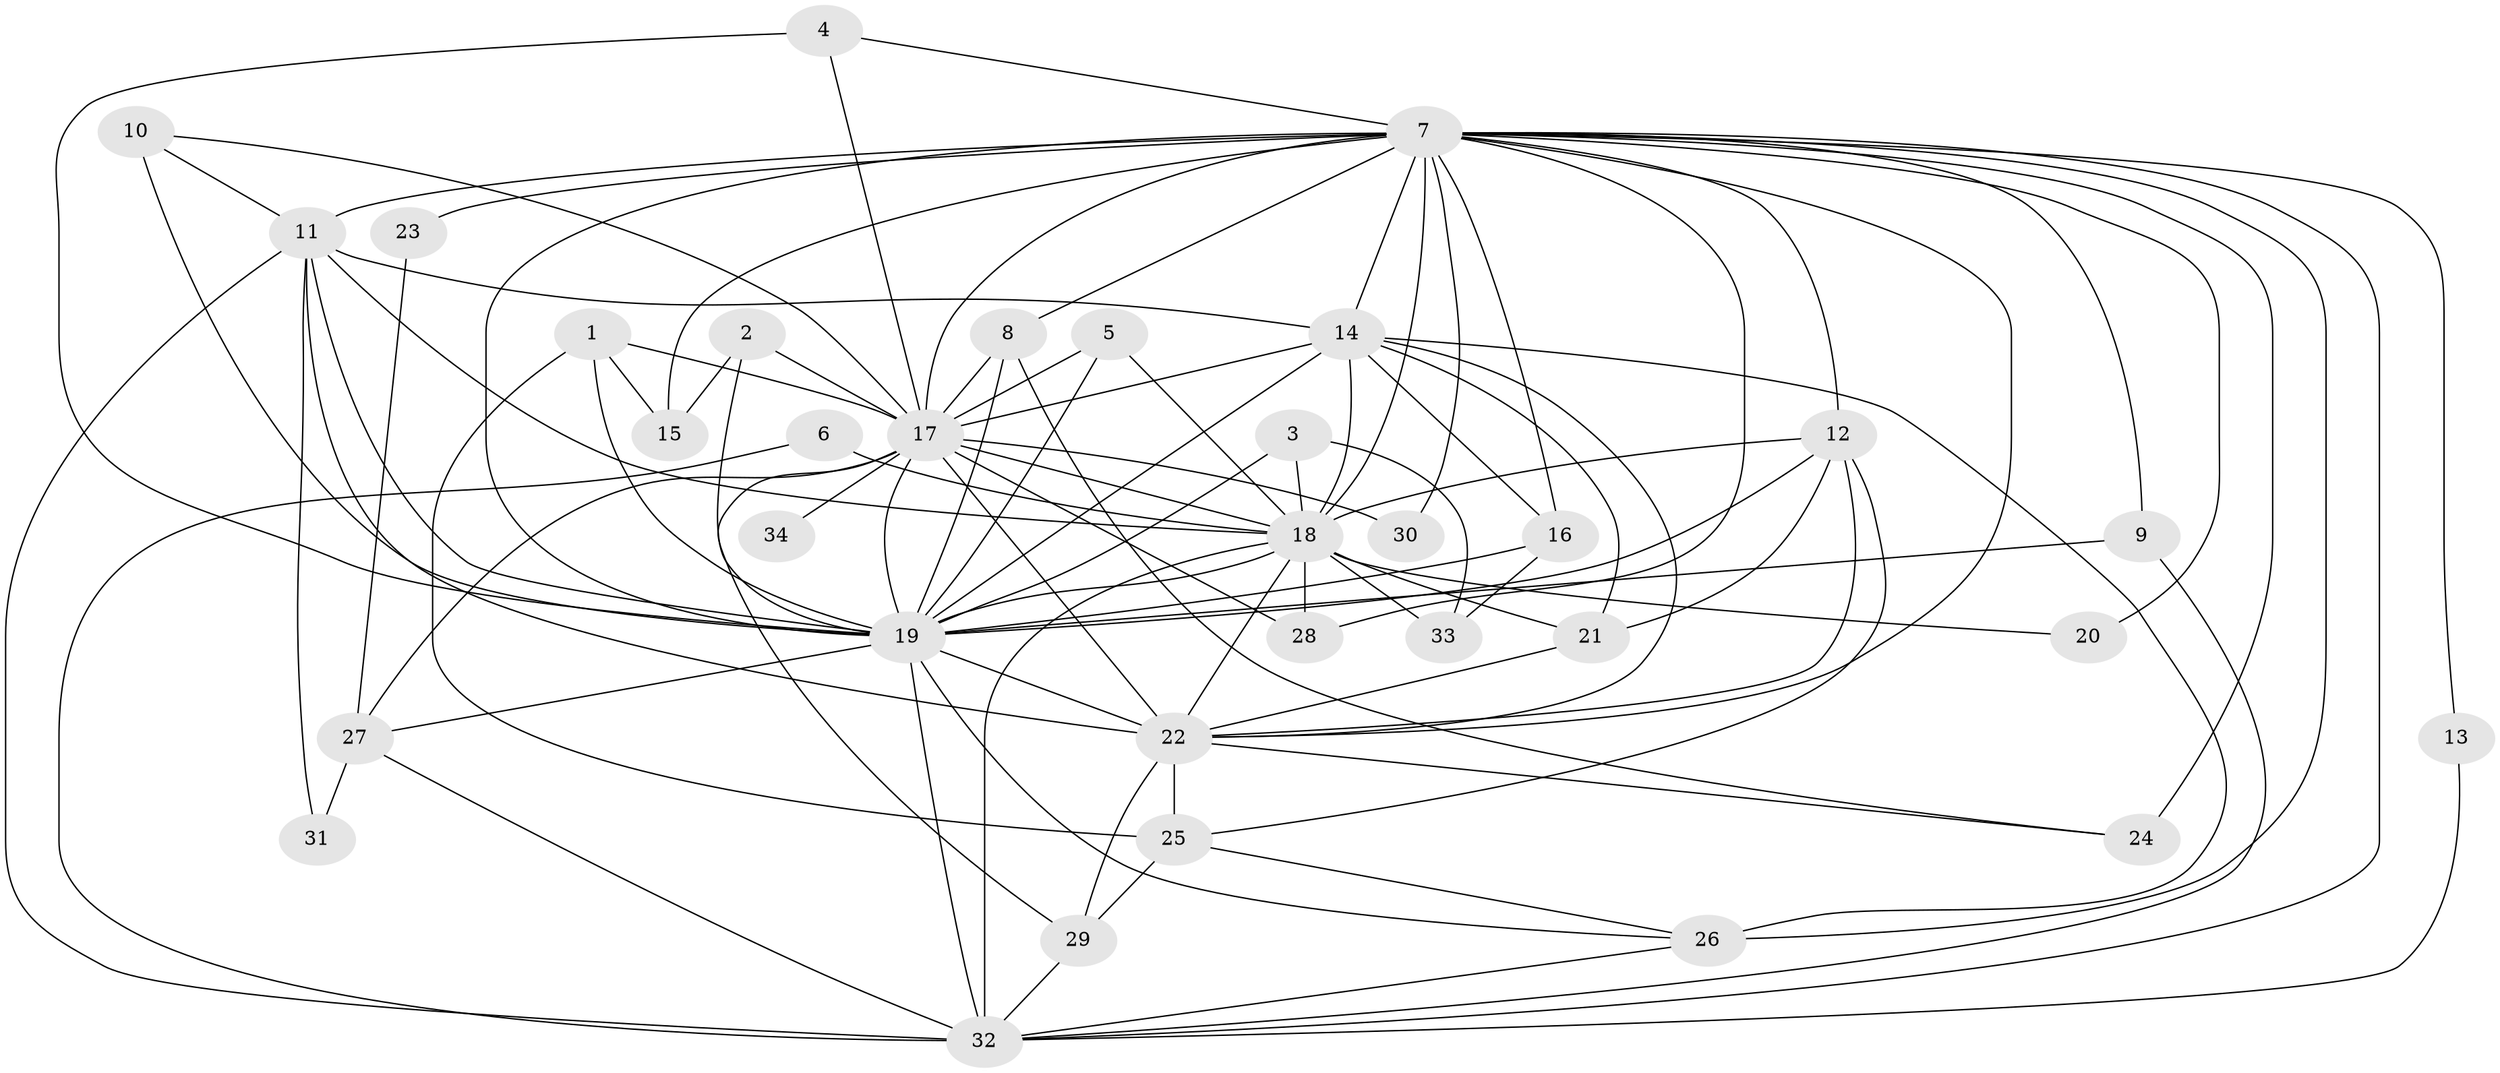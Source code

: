 // original degree distribution, {17: 0.00909090909090909, 26: 0.00909090909090909, 28: 0.01818181818181818, 15: 0.01818181818181818, 22: 0.00909090909090909, 23: 0.00909090909090909, 20: 0.00909090909090909, 18: 0.00909090909090909, 4: 0.1, 5: 0.045454545454545456, 3: 0.16363636363636364, 2: 0.5636363636363636, 6: 0.01818181818181818, 11: 0.00909090909090909, 8: 0.00909090909090909}
// Generated by graph-tools (version 1.1) at 2025/36/03/04/25 23:36:29]
// undirected, 34 vertices, 96 edges
graph export_dot {
  node [color=gray90,style=filled];
  1;
  2;
  3;
  4;
  5;
  6;
  7;
  8;
  9;
  10;
  11;
  12;
  13;
  14;
  15;
  16;
  17;
  18;
  19;
  20;
  21;
  22;
  23;
  24;
  25;
  26;
  27;
  28;
  29;
  30;
  31;
  32;
  33;
  34;
  1 -- 15 [weight=1.0];
  1 -- 17 [weight=1.0];
  1 -- 19 [weight=1.0];
  1 -- 25 [weight=1.0];
  2 -- 15 [weight=1.0];
  2 -- 17 [weight=1.0];
  2 -- 19 [weight=1.0];
  3 -- 18 [weight=1.0];
  3 -- 19 [weight=1.0];
  3 -- 33 [weight=1.0];
  4 -- 7 [weight=1.0];
  4 -- 17 [weight=1.0];
  4 -- 19 [weight=1.0];
  5 -- 17 [weight=1.0];
  5 -- 18 [weight=1.0];
  5 -- 19 [weight=1.0];
  6 -- 18 [weight=1.0];
  6 -- 32 [weight=1.0];
  7 -- 8 [weight=1.0];
  7 -- 9 [weight=1.0];
  7 -- 11 [weight=2.0];
  7 -- 12 [weight=1.0];
  7 -- 13 [weight=1.0];
  7 -- 14 [weight=2.0];
  7 -- 15 [weight=2.0];
  7 -- 16 [weight=3.0];
  7 -- 17 [weight=3.0];
  7 -- 18 [weight=6.0];
  7 -- 19 [weight=7.0];
  7 -- 20 [weight=3.0];
  7 -- 22 [weight=3.0];
  7 -- 23 [weight=1.0];
  7 -- 24 [weight=3.0];
  7 -- 26 [weight=2.0];
  7 -- 28 [weight=1.0];
  7 -- 30 [weight=1.0];
  7 -- 32 [weight=1.0];
  8 -- 17 [weight=1.0];
  8 -- 19 [weight=2.0];
  8 -- 24 [weight=1.0];
  9 -- 19 [weight=1.0];
  9 -- 32 [weight=1.0];
  10 -- 11 [weight=1.0];
  10 -- 17 [weight=1.0];
  10 -- 19 [weight=3.0];
  11 -- 14 [weight=1.0];
  11 -- 18 [weight=1.0];
  11 -- 19 [weight=2.0];
  11 -- 22 [weight=1.0];
  11 -- 31 [weight=1.0];
  11 -- 32 [weight=1.0];
  12 -- 18 [weight=1.0];
  12 -- 19 [weight=1.0];
  12 -- 21 [weight=1.0];
  12 -- 22 [weight=1.0];
  12 -- 25 [weight=1.0];
  13 -- 32 [weight=1.0];
  14 -- 16 [weight=1.0];
  14 -- 17 [weight=1.0];
  14 -- 18 [weight=5.0];
  14 -- 19 [weight=5.0];
  14 -- 21 [weight=1.0];
  14 -- 22 [weight=1.0];
  14 -- 26 [weight=1.0];
  16 -- 19 [weight=4.0];
  16 -- 33 [weight=1.0];
  17 -- 18 [weight=3.0];
  17 -- 19 [weight=6.0];
  17 -- 22 [weight=2.0];
  17 -- 27 [weight=1.0];
  17 -- 28 [weight=2.0];
  17 -- 29 [weight=1.0];
  17 -- 30 [weight=1.0];
  17 -- 34 [weight=1.0];
  18 -- 19 [weight=10.0];
  18 -- 20 [weight=1.0];
  18 -- 21 [weight=1.0];
  18 -- 22 [weight=2.0];
  18 -- 28 [weight=2.0];
  18 -- 32 [weight=1.0];
  18 -- 33 [weight=2.0];
  19 -- 22 [weight=3.0];
  19 -- 26 [weight=1.0];
  19 -- 27 [weight=1.0];
  19 -- 32 [weight=2.0];
  21 -- 22 [weight=1.0];
  22 -- 24 [weight=1.0];
  22 -- 25 [weight=1.0];
  22 -- 29 [weight=1.0];
  23 -- 27 [weight=1.0];
  25 -- 26 [weight=1.0];
  25 -- 29 [weight=1.0];
  26 -- 32 [weight=1.0];
  27 -- 31 [weight=1.0];
  27 -- 32 [weight=1.0];
  29 -- 32 [weight=1.0];
}
